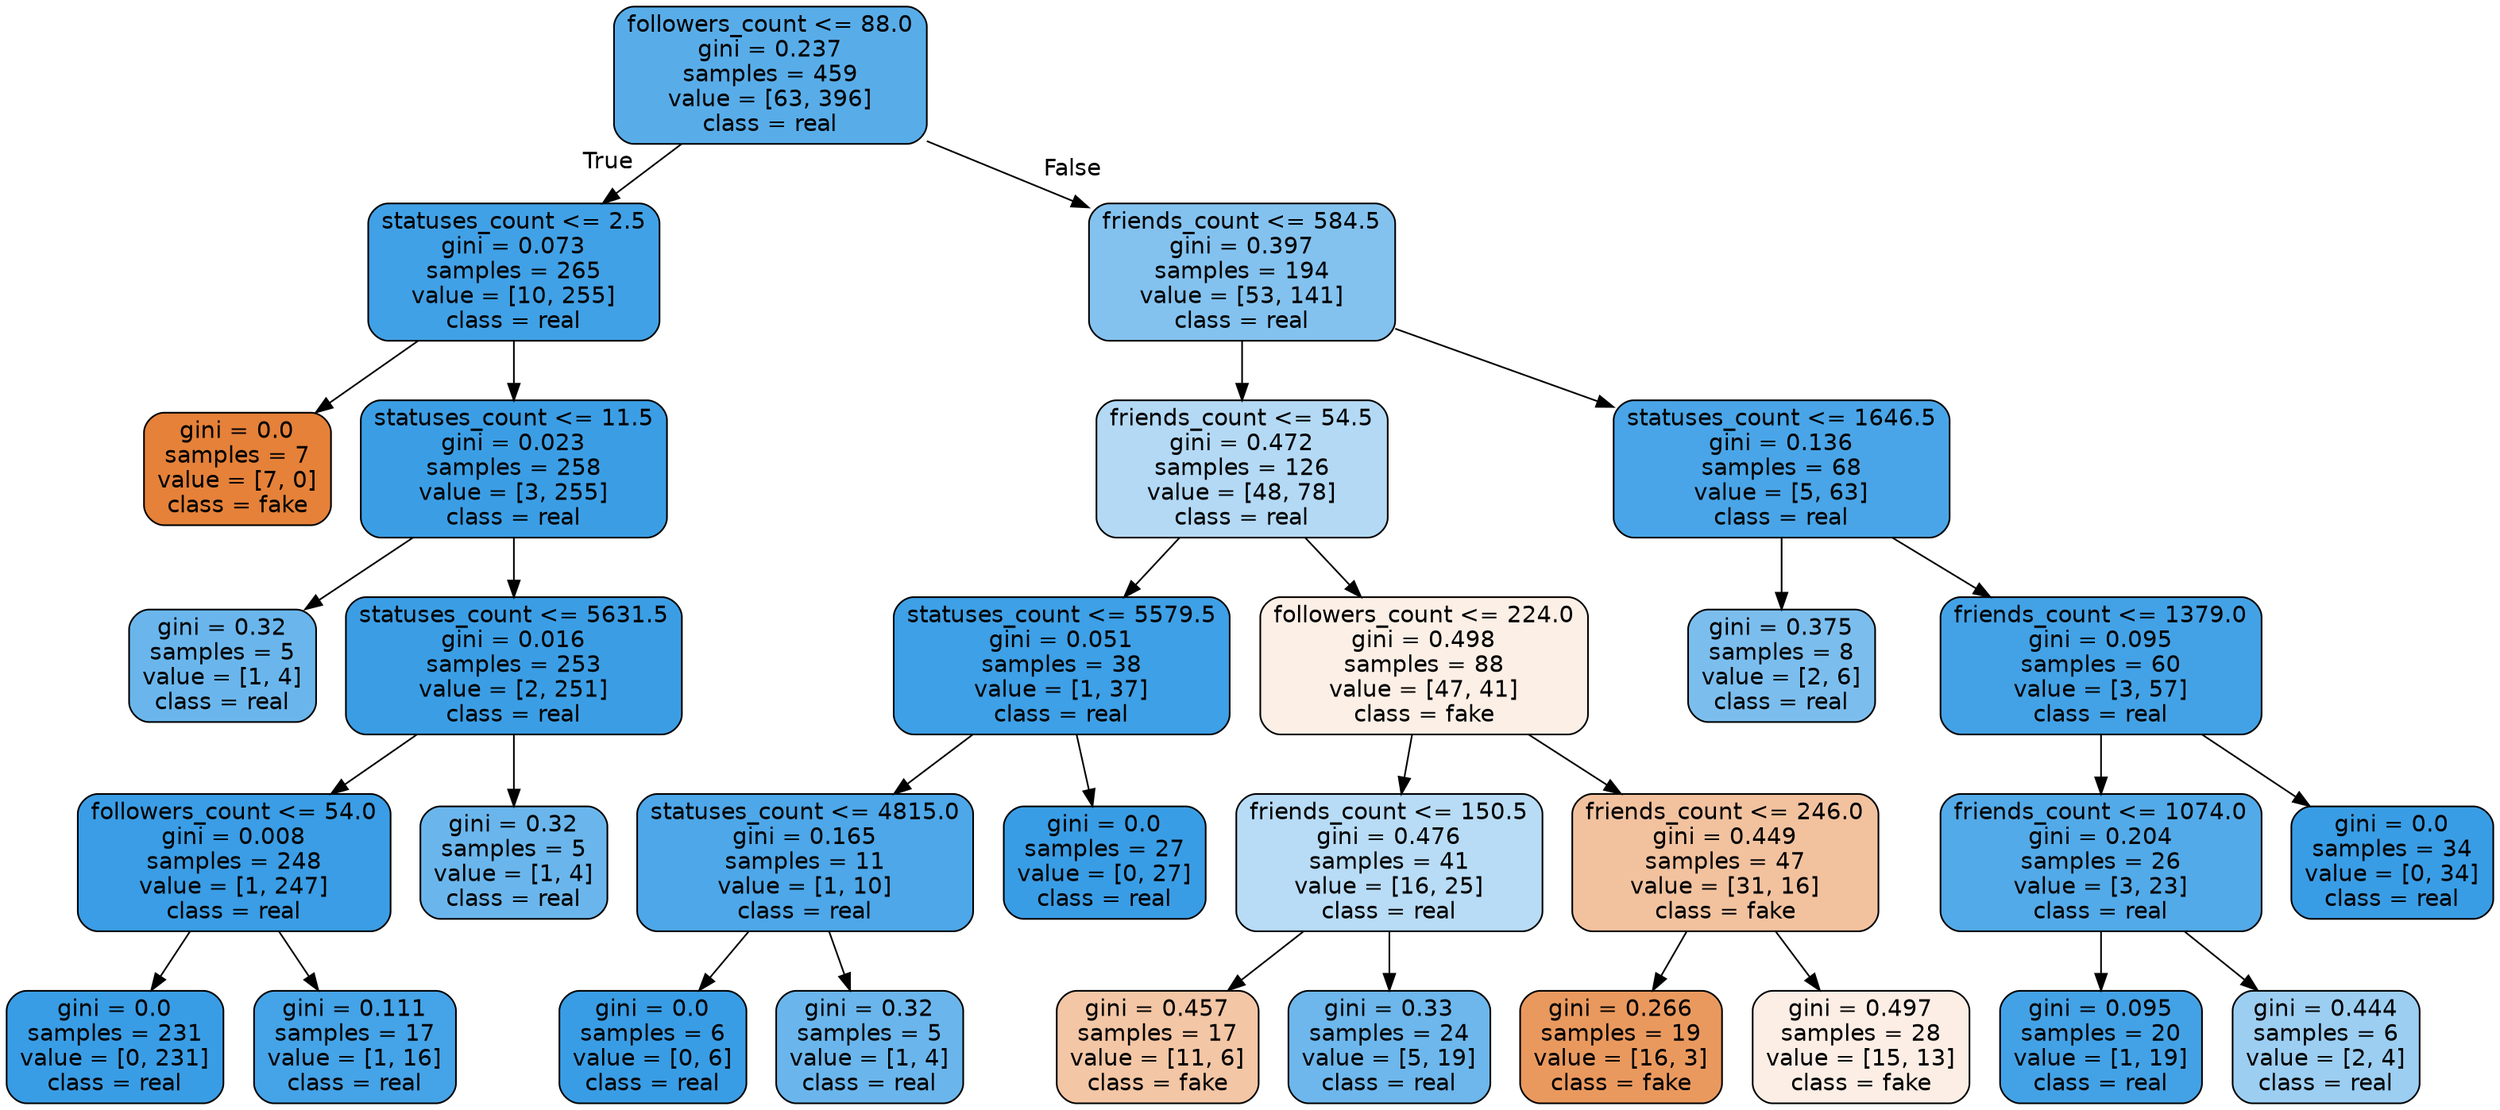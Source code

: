 digraph Tree {
node [shape=box, style="filled, rounded", color="black", fontname="helvetica"] ;
edge [fontname="helvetica"] ;
0 [label="followers_count <= 88.0\ngini = 0.237\nsamples = 459\nvalue = [63, 396]\nclass = real", fillcolor="#58ade9"] ;
1 [label="statuses_count <= 2.5\ngini = 0.073\nsamples = 265\nvalue = [10, 255]\nclass = real", fillcolor="#41a1e6"] ;
0 -> 1 [labeldistance=2.5, labelangle=45, headlabel="True"] ;
2 [label="gini = 0.0\nsamples = 7\nvalue = [7, 0]\nclass = fake", fillcolor="#e58139"] ;
1 -> 2 ;
3 [label="statuses_count <= 11.5\ngini = 0.023\nsamples = 258\nvalue = [3, 255]\nclass = real", fillcolor="#3b9ee5"] ;
1 -> 3 ;
4 [label="gini = 0.32\nsamples = 5\nvalue = [1, 4]\nclass = real", fillcolor="#6ab6ec"] ;
3 -> 4 ;
5 [label="statuses_count <= 5631.5\ngini = 0.016\nsamples = 253\nvalue = [2, 251]\nclass = real", fillcolor="#3b9ee5"] ;
3 -> 5 ;
6 [label="followers_count <= 54.0\ngini = 0.008\nsamples = 248\nvalue = [1, 247]\nclass = real", fillcolor="#3a9de5"] ;
5 -> 6 ;
7 [label="gini = 0.0\nsamples = 231\nvalue = [0, 231]\nclass = real", fillcolor="#399de5"] ;
6 -> 7 ;
8 [label="gini = 0.111\nsamples = 17\nvalue = [1, 16]\nclass = real", fillcolor="#45a3e7"] ;
6 -> 8 ;
9 [label="gini = 0.32\nsamples = 5\nvalue = [1, 4]\nclass = real", fillcolor="#6ab6ec"] ;
5 -> 9 ;
10 [label="friends_count <= 584.5\ngini = 0.397\nsamples = 194\nvalue = [53, 141]\nclass = real", fillcolor="#83c2ef"] ;
0 -> 10 [labeldistance=2.5, labelangle=-45, headlabel="False"] ;
11 [label="friends_count <= 54.5\ngini = 0.472\nsamples = 126\nvalue = [48, 78]\nclass = real", fillcolor="#b3d9f5"] ;
10 -> 11 ;
12 [label="statuses_count <= 5579.5\ngini = 0.051\nsamples = 38\nvalue = [1, 37]\nclass = real", fillcolor="#3ea0e6"] ;
11 -> 12 ;
13 [label="statuses_count <= 4815.0\ngini = 0.165\nsamples = 11\nvalue = [1, 10]\nclass = real", fillcolor="#4da7e8"] ;
12 -> 13 ;
14 [label="gini = 0.0\nsamples = 6\nvalue = [0, 6]\nclass = real", fillcolor="#399de5"] ;
13 -> 14 ;
15 [label="gini = 0.32\nsamples = 5\nvalue = [1, 4]\nclass = real", fillcolor="#6ab6ec"] ;
13 -> 15 ;
16 [label="gini = 0.0\nsamples = 27\nvalue = [0, 27]\nclass = real", fillcolor="#399de5"] ;
12 -> 16 ;
17 [label="followers_count <= 224.0\ngini = 0.498\nsamples = 88\nvalue = [47, 41]\nclass = fake", fillcolor="#fcefe6"] ;
11 -> 17 ;
18 [label="friends_count <= 150.5\ngini = 0.476\nsamples = 41\nvalue = [16, 25]\nclass = real", fillcolor="#b8dcf6"] ;
17 -> 18 ;
19 [label="gini = 0.457\nsamples = 17\nvalue = [11, 6]\nclass = fake", fillcolor="#f3c6a5"] ;
18 -> 19 ;
20 [label="gini = 0.33\nsamples = 24\nvalue = [5, 19]\nclass = real", fillcolor="#6db7ec"] ;
18 -> 20 ;
21 [label="friends_count <= 246.0\ngini = 0.449\nsamples = 47\nvalue = [31, 16]\nclass = fake", fillcolor="#f2c29f"] ;
17 -> 21 ;
22 [label="gini = 0.266\nsamples = 19\nvalue = [16, 3]\nclass = fake", fillcolor="#ea995e"] ;
21 -> 22 ;
23 [label="gini = 0.497\nsamples = 28\nvalue = [15, 13]\nclass = fake", fillcolor="#fceee5"] ;
21 -> 23 ;
24 [label="statuses_count <= 1646.5\ngini = 0.136\nsamples = 68\nvalue = [5, 63]\nclass = real", fillcolor="#49a5e7"] ;
10 -> 24 ;
25 [label="gini = 0.375\nsamples = 8\nvalue = [2, 6]\nclass = real", fillcolor="#7bbeee"] ;
24 -> 25 ;
26 [label="friends_count <= 1379.0\ngini = 0.095\nsamples = 60\nvalue = [3, 57]\nclass = real", fillcolor="#43a2e6"] ;
24 -> 26 ;
27 [label="friends_count <= 1074.0\ngini = 0.204\nsamples = 26\nvalue = [3, 23]\nclass = real", fillcolor="#53aae8"] ;
26 -> 27 ;
28 [label="gini = 0.095\nsamples = 20\nvalue = [1, 19]\nclass = real", fillcolor="#43a2e6"] ;
27 -> 28 ;
29 [label="gini = 0.444\nsamples = 6\nvalue = [2, 4]\nclass = real", fillcolor="#9ccef2"] ;
27 -> 29 ;
30 [label="gini = 0.0\nsamples = 34\nvalue = [0, 34]\nclass = real", fillcolor="#399de5"] ;
26 -> 30 ;
}